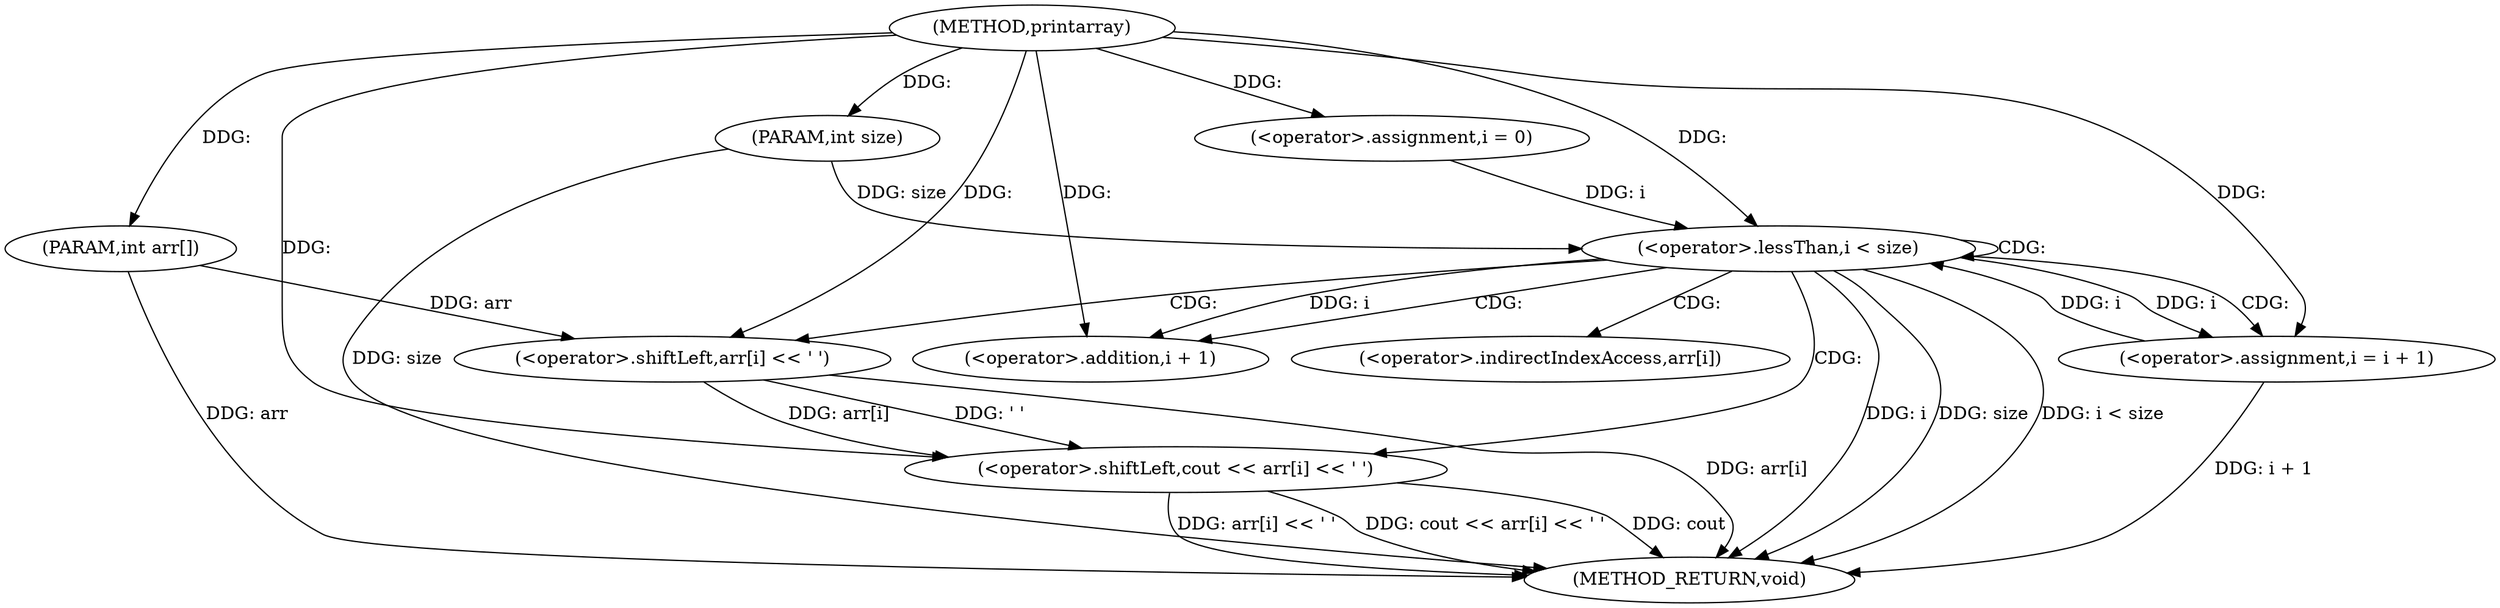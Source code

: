 digraph "printarray" {  
"1000108" [label = "(METHOD,printarray)" ]
"1000133" [label = "(METHOD_RETURN,void)" ]
"1000109" [label = "(PARAM,int arr[])" ]
"1000110" [label = "(PARAM,int size)" ]
"1000114" [label = "(<operator>.assignment,i = 0)" ]
"1000117" [label = "(<operator>.lessThan,i < size)" ]
"1000120" [label = "(<operator>.assignment,i = i + 1)" ]
"1000126" [label = "(<operator>.shiftLeft,cout << arr[i] << ' ')" ]
"1000122" [label = "(<operator>.addition,i + 1)" ]
"1000128" [label = "(<operator>.shiftLeft,arr[i] << ' ')" ]
"1000129" [label = "(<operator>.indirectIndexAccess,arr[i])" ]
  "1000109" -> "1000133"  [ label = "DDG: arr"] 
  "1000110" -> "1000133"  [ label = "DDG: size"] 
  "1000117" -> "1000133"  [ label = "DDG: i"] 
  "1000117" -> "1000133"  [ label = "DDG: size"] 
  "1000117" -> "1000133"  [ label = "DDG: i < size"] 
  "1000128" -> "1000133"  [ label = "DDG: arr[i]"] 
  "1000126" -> "1000133"  [ label = "DDG: arr[i] << ' '"] 
  "1000126" -> "1000133"  [ label = "DDG: cout << arr[i] << ' '"] 
  "1000120" -> "1000133"  [ label = "DDG: i + 1"] 
  "1000126" -> "1000133"  [ label = "DDG: cout"] 
  "1000108" -> "1000109"  [ label = "DDG: "] 
  "1000108" -> "1000110"  [ label = "DDG: "] 
  "1000108" -> "1000114"  [ label = "DDG: "] 
  "1000117" -> "1000120"  [ label = "DDG: i"] 
  "1000108" -> "1000120"  [ label = "DDG: "] 
  "1000114" -> "1000117"  [ label = "DDG: i"] 
  "1000120" -> "1000117"  [ label = "DDG: i"] 
  "1000108" -> "1000117"  [ label = "DDG: "] 
  "1000110" -> "1000117"  [ label = "DDG: size"] 
  "1000117" -> "1000122"  [ label = "DDG: i"] 
  "1000108" -> "1000122"  [ label = "DDG: "] 
  "1000108" -> "1000126"  [ label = "DDG: "] 
  "1000128" -> "1000126"  [ label = "DDG: ' '"] 
  "1000128" -> "1000126"  [ label = "DDG: arr[i]"] 
  "1000109" -> "1000128"  [ label = "DDG: arr"] 
  "1000108" -> "1000128"  [ label = "DDG: "] 
  "1000117" -> "1000128"  [ label = "CDG: "] 
  "1000117" -> "1000129"  [ label = "CDG: "] 
  "1000117" -> "1000120"  [ label = "CDG: "] 
  "1000117" -> "1000117"  [ label = "CDG: "] 
  "1000117" -> "1000122"  [ label = "CDG: "] 
  "1000117" -> "1000126"  [ label = "CDG: "] 
}
